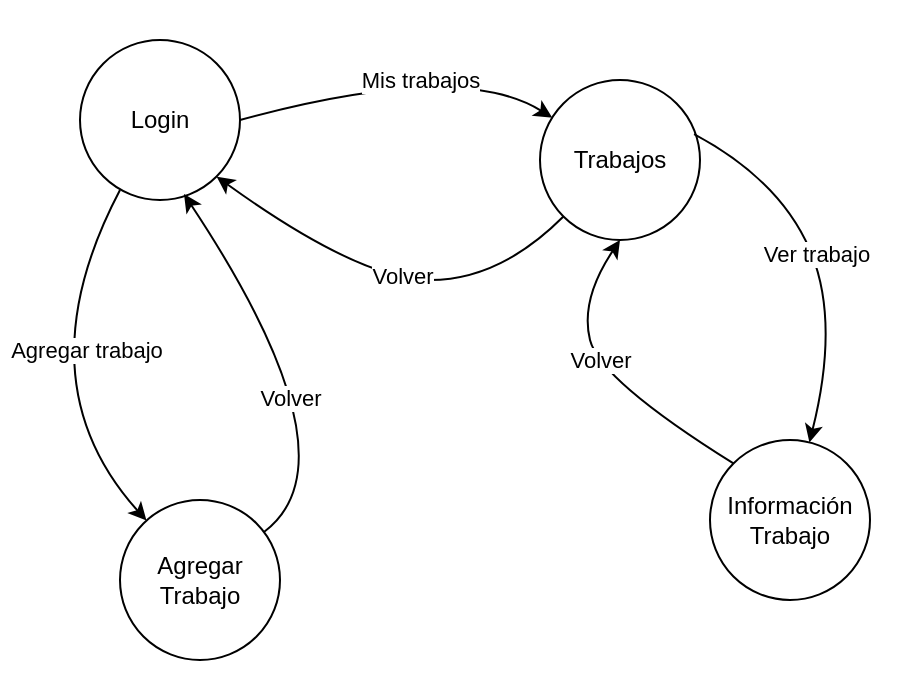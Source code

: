 <mxfile version="22.1.3" type="device">
  <diagram name="Page-1" id="39fPUp5zSJT6BrBcXp-8">
    <mxGraphModel dx="1434" dy="787" grid="1" gridSize="10" guides="1" tooltips="1" connect="1" arrows="1" fold="1" page="1" pageScale="1" pageWidth="850" pageHeight="1100" math="0" shadow="0">
      <root>
        <mxCell id="0" />
        <mxCell id="1" parent="0" />
        <mxCell id="G3nq_EYNlLwuAzGxM-8_-1" value="Agregar Trabajo" style="ellipse;whiteSpace=wrap;html=1;aspect=fixed;" vertex="1" parent="1">
          <mxGeometry x="130" y="510" width="80" height="80" as="geometry" />
        </mxCell>
        <mxCell id="G3nq_EYNlLwuAzGxM-8_-2" value="Login" style="ellipse;whiteSpace=wrap;html=1;aspect=fixed;" vertex="1" parent="1">
          <mxGeometry x="110" y="280" width="80" height="80" as="geometry" />
        </mxCell>
        <mxCell id="G3nq_EYNlLwuAzGxM-8_-3" value="Trabajos" style="ellipse;whiteSpace=wrap;html=1;aspect=fixed;" vertex="1" parent="1">
          <mxGeometry x="340" y="300" width="80" height="80" as="geometry" />
        </mxCell>
        <mxCell id="G3nq_EYNlLwuAzGxM-8_-6" value="Información&lt;br&gt;Trabajo" style="ellipse;whiteSpace=wrap;html=1;aspect=fixed;" vertex="1" parent="1">
          <mxGeometry x="425" y="480" width="80" height="80" as="geometry" />
        </mxCell>
        <mxCell id="G3nq_EYNlLwuAzGxM-8_-9" value="" style="curved=1;endArrow=classic;html=1;rounded=0;entryX=0.65;entryY=0.963;entryDx=0;entryDy=0;entryPerimeter=0;" edge="1" parent="1" source="G3nq_EYNlLwuAzGxM-8_-1" target="G3nq_EYNlLwuAzGxM-8_-2">
          <mxGeometry width="50" height="50" relative="1" as="geometry">
            <mxPoint x="430" y="440" as="sourcePoint" />
            <mxPoint x="480" y="390" as="targetPoint" />
            <Array as="points">
              <mxPoint x="250" y="490" />
            </Array>
          </mxGeometry>
        </mxCell>
        <mxCell id="G3nq_EYNlLwuAzGxM-8_-12" value="Volver" style="edgeLabel;html=1;align=center;verticalAlign=middle;resizable=0;points=[];" vertex="1" connectable="0" parent="G3nq_EYNlLwuAzGxM-8_-9">
          <mxGeometry x="-0.033" y="12" relative="1" as="geometry">
            <mxPoint as="offset" />
          </mxGeometry>
        </mxCell>
        <mxCell id="G3nq_EYNlLwuAzGxM-8_-10" value="" style="curved=1;endArrow=classic;html=1;rounded=0;exitX=0.25;exitY=0.938;exitDx=0;exitDy=0;exitPerimeter=0;" edge="1" parent="1" source="G3nq_EYNlLwuAzGxM-8_-2" target="G3nq_EYNlLwuAzGxM-8_-1">
          <mxGeometry width="50" height="50" relative="1" as="geometry">
            <mxPoint x="220" y="560" as="sourcePoint" />
            <mxPoint x="192" y="387" as="targetPoint" />
            <Array as="points">
              <mxPoint x="80" y="450" />
            </Array>
          </mxGeometry>
        </mxCell>
        <mxCell id="G3nq_EYNlLwuAzGxM-8_-11" value="Agregar trabajo" style="edgeLabel;html=1;align=center;verticalAlign=middle;resizable=0;points=[];" vertex="1" connectable="0" parent="G3nq_EYNlLwuAzGxM-8_-10">
          <mxGeometry x="-0.224" y="22" relative="1" as="geometry">
            <mxPoint as="offset" />
          </mxGeometry>
        </mxCell>
        <mxCell id="G3nq_EYNlLwuAzGxM-8_-14" value="" style="curved=1;endArrow=classic;html=1;rounded=0;exitX=1;exitY=0.5;exitDx=0;exitDy=0;" edge="1" parent="1" source="G3nq_EYNlLwuAzGxM-8_-2" target="G3nq_EYNlLwuAzGxM-8_-3">
          <mxGeometry width="50" height="50" relative="1" as="geometry">
            <mxPoint x="215" y="373" as="sourcePoint" />
            <mxPoint x="364" y="387" as="targetPoint" />
            <Array as="points">
              <mxPoint x="300" y="290" />
            </Array>
          </mxGeometry>
        </mxCell>
        <mxCell id="G3nq_EYNlLwuAzGxM-8_-26" value="Mis trabajos" style="edgeLabel;html=1;align=center;verticalAlign=middle;resizable=0;points=[];" vertex="1" connectable="0" parent="G3nq_EYNlLwuAzGxM-8_-14">
          <mxGeometry x="0.009" y="-12" relative="1" as="geometry">
            <mxPoint x="5" y="-9" as="offset" />
          </mxGeometry>
        </mxCell>
        <mxCell id="G3nq_EYNlLwuAzGxM-8_-16" value="" style="curved=1;endArrow=classic;html=1;rounded=0;entryX=1;entryY=1;entryDx=0;entryDy=0;" edge="1" parent="1" source="G3nq_EYNlLwuAzGxM-8_-3" target="G3nq_EYNlLwuAzGxM-8_-2">
          <mxGeometry width="50" height="50" relative="1" as="geometry">
            <mxPoint x="430" y="440" as="sourcePoint" />
            <mxPoint x="480" y="390" as="targetPoint" />
            <Array as="points">
              <mxPoint x="320" y="400" />
              <mxPoint x="250" y="400" />
            </Array>
          </mxGeometry>
        </mxCell>
        <mxCell id="G3nq_EYNlLwuAzGxM-8_-17" value="Volver" style="edgeLabel;html=1;align=center;verticalAlign=middle;resizable=0;points=[];" vertex="1" connectable="0" parent="G3nq_EYNlLwuAzGxM-8_-16">
          <mxGeometry x="0.138" y="-2" relative="1" as="geometry">
            <mxPoint x="20" as="offset" />
          </mxGeometry>
        </mxCell>
        <mxCell id="G3nq_EYNlLwuAzGxM-8_-18" value="" style="curved=1;endArrow=classic;html=1;rounded=0;exitX=0;exitY=0;exitDx=0;exitDy=0;entryX=0.5;entryY=1;entryDx=0;entryDy=0;" edge="1" parent="1" source="G3nq_EYNlLwuAzGxM-8_-6" target="G3nq_EYNlLwuAzGxM-8_-3">
          <mxGeometry width="50" height="50" relative="1" as="geometry">
            <mxPoint x="362" y="378" as="sourcePoint" />
            <mxPoint x="526" y="480" as="targetPoint" />
            <Array as="points">
              <mxPoint x="370" y="450" />
              <mxPoint x="360" y="410" />
            </Array>
          </mxGeometry>
        </mxCell>
        <mxCell id="G3nq_EYNlLwuAzGxM-8_-19" value="Volver" style="edgeLabel;html=1;align=center;verticalAlign=middle;resizable=0;points=[];" vertex="1" connectable="0" parent="G3nq_EYNlLwuAzGxM-8_-18">
          <mxGeometry x="0.138" y="-2" relative="1" as="geometry">
            <mxPoint as="offset" />
          </mxGeometry>
        </mxCell>
        <mxCell id="G3nq_EYNlLwuAzGxM-8_-28" value="" style="curved=1;endArrow=classic;html=1;rounded=0;exitX=0.963;exitY=0.338;exitDx=0;exitDy=0;exitPerimeter=0;" edge="1" parent="1" source="G3nq_EYNlLwuAzGxM-8_-3" target="G3nq_EYNlLwuAzGxM-8_-6">
          <mxGeometry width="50" height="50" relative="1" as="geometry">
            <mxPoint x="430" y="440" as="sourcePoint" />
            <mxPoint x="480" y="390" as="targetPoint" />
            <Array as="points">
              <mxPoint x="460" y="350" />
              <mxPoint x="490" y="420" />
            </Array>
          </mxGeometry>
        </mxCell>
        <mxCell id="G3nq_EYNlLwuAzGxM-8_-29" value="Ver trabajo" style="edgeLabel;html=1;align=center;verticalAlign=middle;resizable=0;points=[];" vertex="1" connectable="0" parent="G3nq_EYNlLwuAzGxM-8_-28">
          <mxGeometry x="-0.044" y="2" relative="1" as="geometry">
            <mxPoint as="offset" />
          </mxGeometry>
        </mxCell>
        <mxCell id="G3nq_EYNlLwuAzGxM-8_-37" value="" style="rounded=0;whiteSpace=wrap;html=1;fillColor=none;strokeColor=none;" vertex="1" parent="1">
          <mxGeometry x="70" y="260" width="460" height="340" as="geometry" />
        </mxCell>
      </root>
    </mxGraphModel>
  </diagram>
</mxfile>
